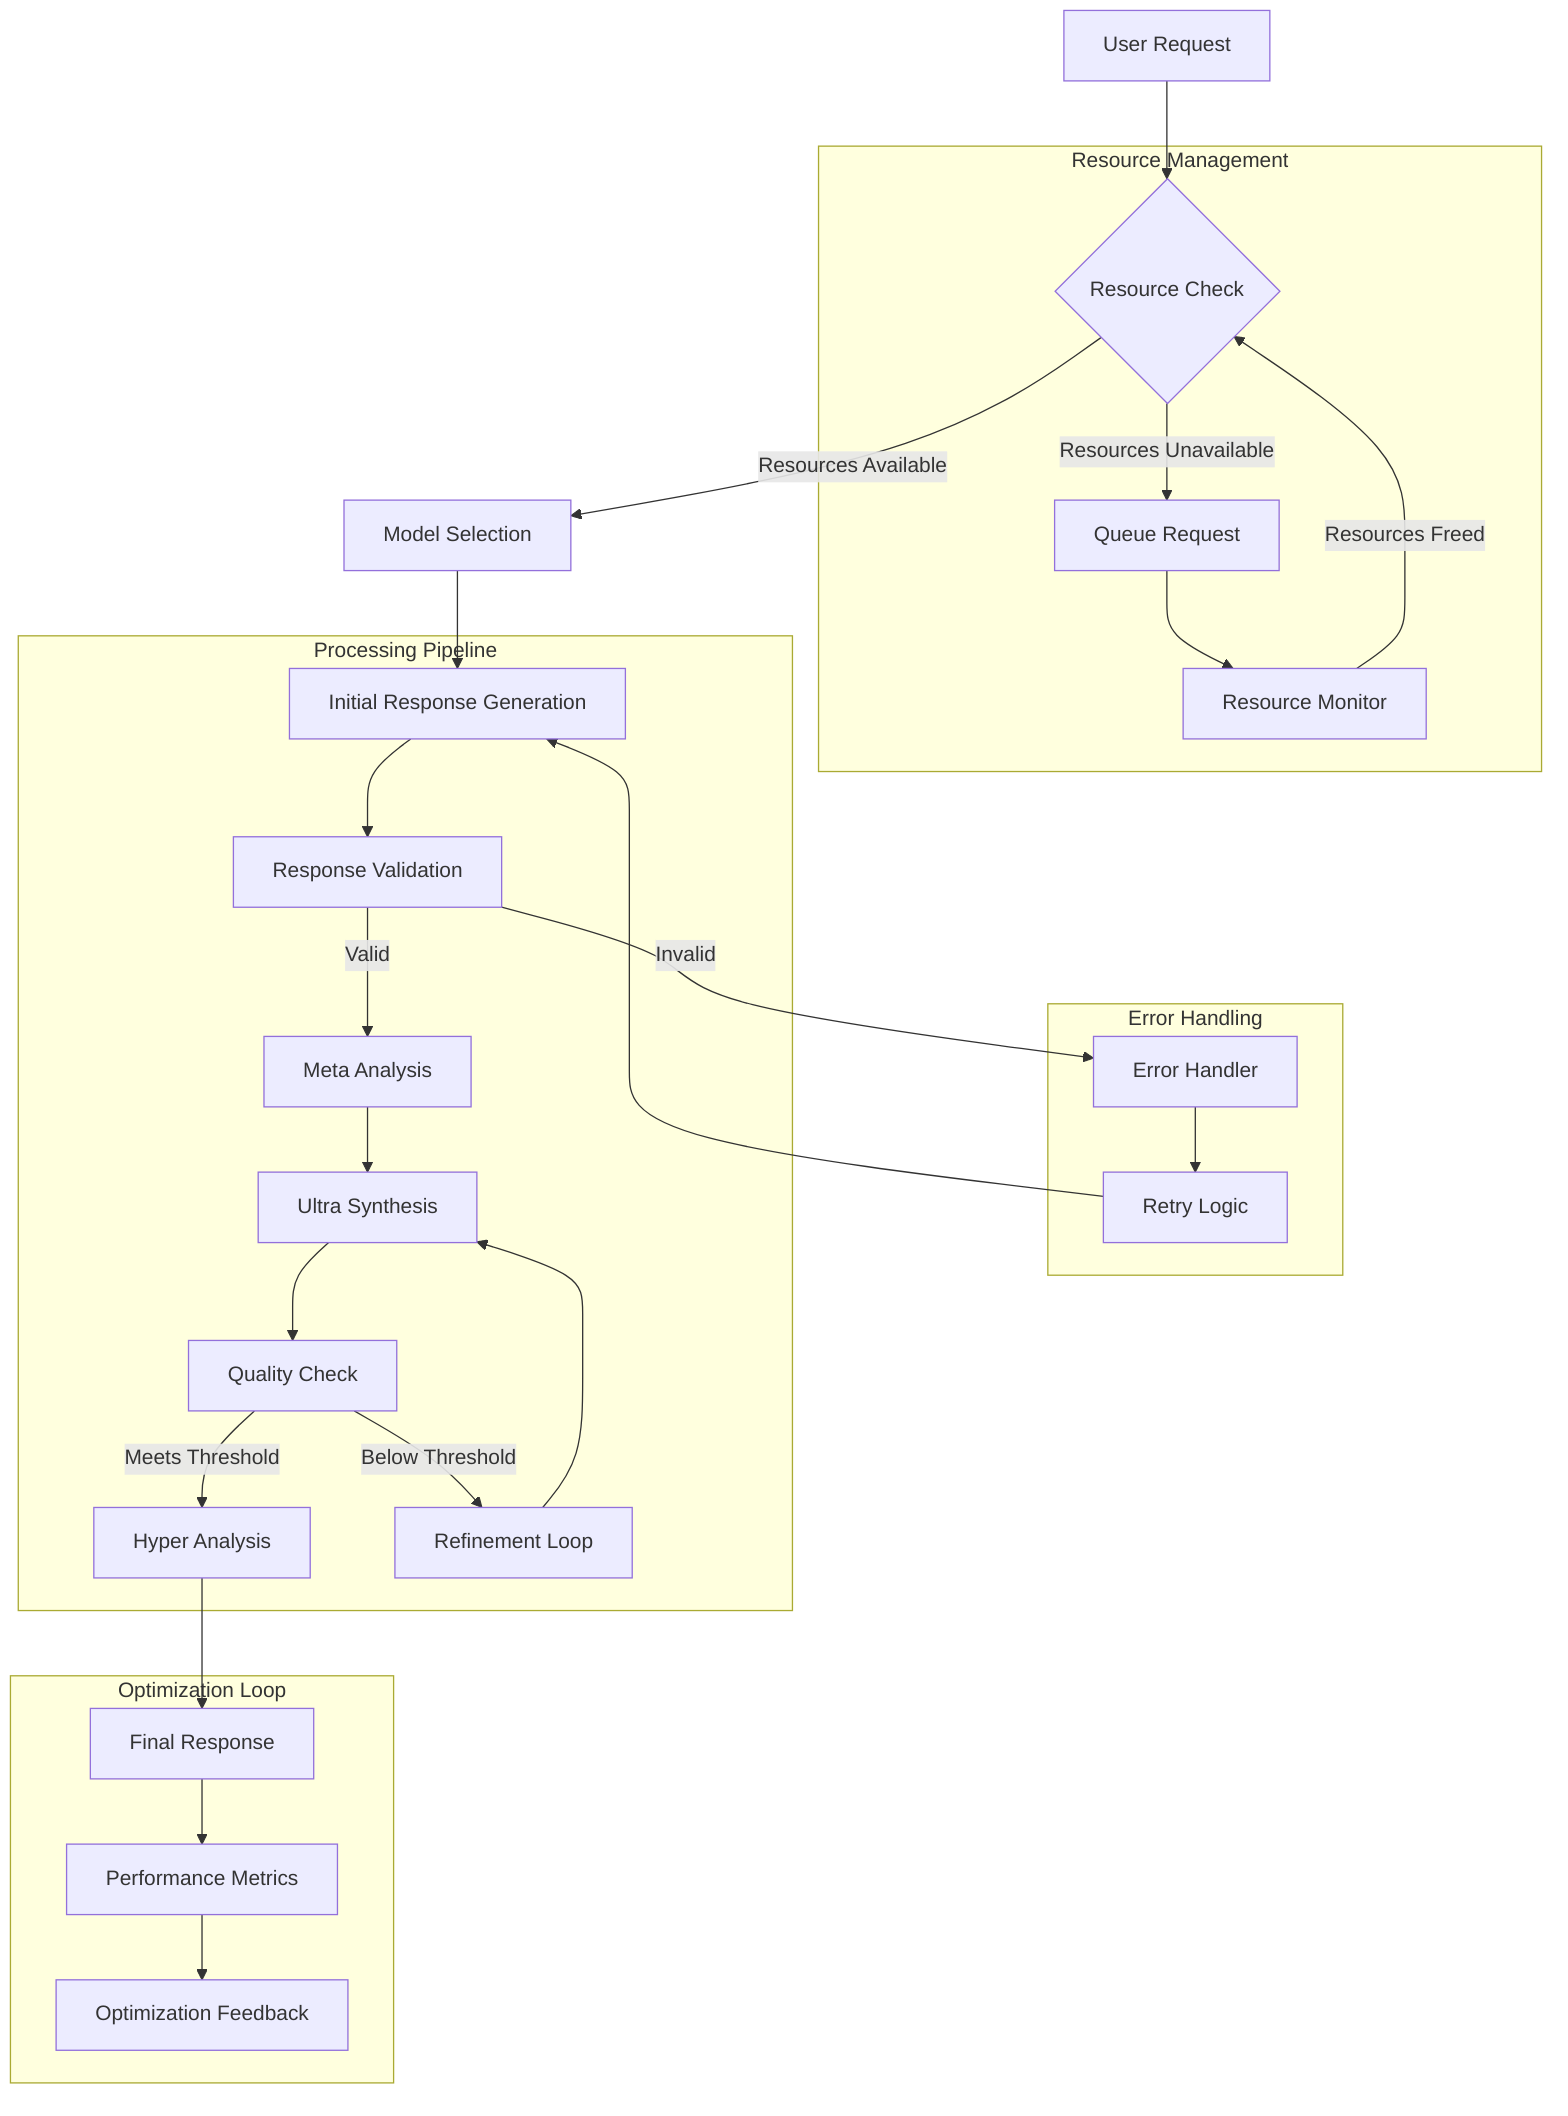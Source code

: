 flowchart TD
    A[User Request] --> B{Resource Check}
    B -->|Resources Available| C[Model Selection]
    B -->|Resources Unavailable| D[Queue Request]
    D --> E[Resource Monitor]
    E -->|Resources Freed| B

    C --> F[Initial Response Generation]
    F --> G[Response Validation]
    G -->|Valid| H[Meta Analysis]
    G -->|Invalid| I[Error Handler]
    I --> J[Retry Logic]
    J --> F

    H --> K[Ultra Synthesis]
    K --> L[Quality Check]
    L -->|Meets Threshold| M[Hyper Analysis]
    L -->|Below Threshold| N[Refinement Loop]
    N --> K

    M --> O[Final Response]
    O --> P[Performance Metrics]
    P --> Q[Optimization Feedback]

    subgraph "Error Handling"
        I
        J
    end

    subgraph "Resource Management"
        B
        D
        E
    end

    subgraph "Processing Pipeline"
        F
        G
        H
        K
        L
        M
        N
    end

    subgraph "Optimization Loop"
        O
        P
        Q
    end